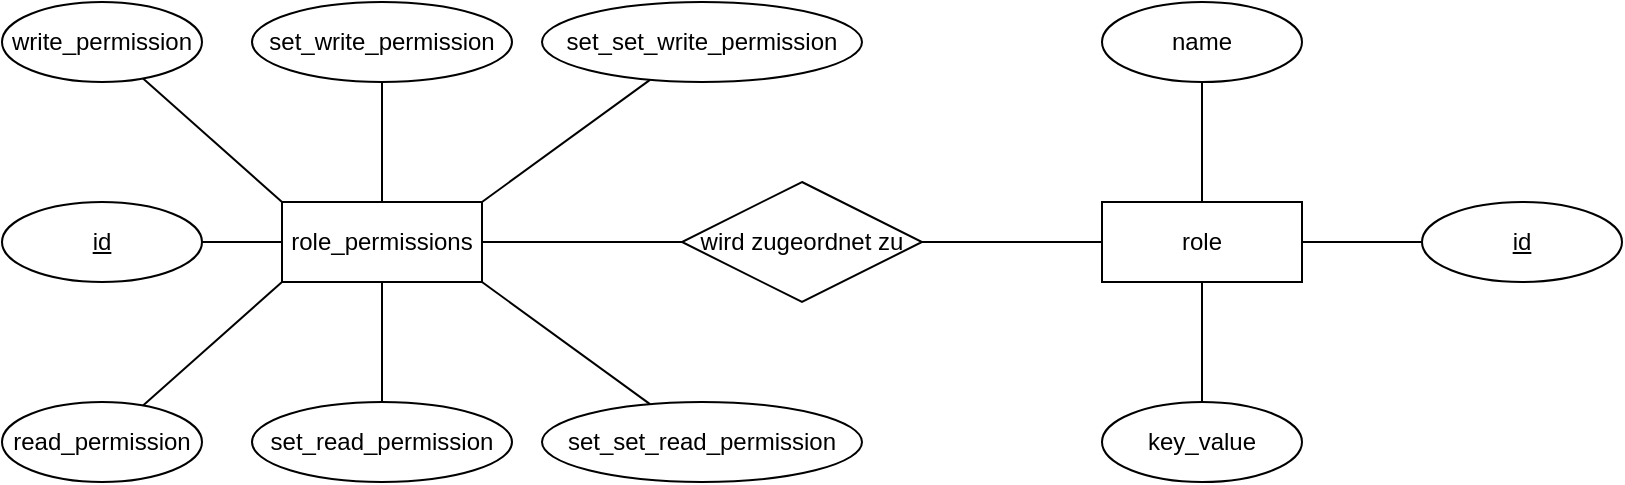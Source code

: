 <mxfile>
    <diagram id="jXngduL03JyhddkyPiTF" name="Page-1">
        <mxGraphModel dx="1094" dy="524" grid="1" gridSize="10" guides="1" tooltips="1" connect="1" arrows="1" fold="1" page="1" pageScale="1" pageWidth="850" pageHeight="1100" math="0" shadow="0">
            <root>
                <mxCell id="0"/>
                <mxCell id="1" parent="0"/>
                <mxCell id="20" style="edgeStyle=none;html=1;entryX=0;entryY=0.5;entryDx=0;entryDy=0;endArrow=none;endFill=0;" edge="1" parent="1" source="2" target="18">
                    <mxGeometry relative="1" as="geometry"/>
                </mxCell>
                <mxCell id="2" value="role_permissions" style="whiteSpace=wrap;html=1;align=center;" vertex="1" parent="1">
                    <mxGeometry x="150" y="220" width="100" height="40" as="geometry"/>
                </mxCell>
                <mxCell id="3" style="edgeStyle=none;html=1;entryX=0;entryY=0.5;entryDx=0;entryDy=0;endArrow=none;endFill=0;" edge="1" parent="1" source="4" target="2">
                    <mxGeometry relative="1" as="geometry"/>
                </mxCell>
                <mxCell id="4" value="id" style="ellipse;whiteSpace=wrap;html=1;align=center;fontStyle=4;" vertex="1" parent="1">
                    <mxGeometry x="10" y="220" width="100" height="40" as="geometry"/>
                </mxCell>
                <mxCell id="5" style="edgeStyle=none;html=1;entryX=0;entryY=0;entryDx=0;entryDy=0;endArrow=none;endFill=0;" edge="1" parent="1" source="6" target="2">
                    <mxGeometry relative="1" as="geometry"/>
                </mxCell>
                <mxCell id="6" value="write_permission" style="ellipse;whiteSpace=wrap;html=1;align=center;" vertex="1" parent="1">
                    <mxGeometry x="10" y="120" width="100" height="40" as="geometry"/>
                </mxCell>
                <mxCell id="7" style="edgeStyle=none;html=1;entryX=0.5;entryY=0;entryDx=0;entryDy=0;endArrow=none;endFill=0;" edge="1" parent="1" source="8" target="2">
                    <mxGeometry relative="1" as="geometry"/>
                </mxCell>
                <mxCell id="8" value="set_write_permission" style="ellipse;whiteSpace=wrap;html=1;align=center;" vertex="1" parent="1">
                    <mxGeometry x="135" y="120" width="130" height="40" as="geometry"/>
                </mxCell>
                <mxCell id="9" style="edgeStyle=none;html=1;entryX=1;entryY=0;entryDx=0;entryDy=0;endArrow=none;endFill=0;" edge="1" parent="1" source="10" target="2">
                    <mxGeometry relative="1" as="geometry"/>
                </mxCell>
                <mxCell id="10" value="set_set_write_permission" style="ellipse;whiteSpace=wrap;html=1;align=center;" vertex="1" parent="1">
                    <mxGeometry x="280" y="120" width="160" height="40" as="geometry"/>
                </mxCell>
                <mxCell id="11" style="edgeStyle=none;html=1;entryX=0;entryY=1;entryDx=0;entryDy=0;endArrow=none;endFill=0;" edge="1" parent="1" source="12" target="2">
                    <mxGeometry relative="1" as="geometry"/>
                </mxCell>
                <mxCell id="12" value="read_permission" style="ellipse;whiteSpace=wrap;html=1;align=center;" vertex="1" parent="1">
                    <mxGeometry x="10" y="320" width="100" height="40" as="geometry"/>
                </mxCell>
                <mxCell id="13" style="edgeStyle=none;html=1;entryX=0.5;entryY=1;entryDx=0;entryDy=0;endArrow=none;endFill=0;" edge="1" parent="1" source="14" target="2">
                    <mxGeometry relative="1" as="geometry"/>
                </mxCell>
                <mxCell id="14" value="set_read_permission" style="ellipse;whiteSpace=wrap;html=1;align=center;" vertex="1" parent="1">
                    <mxGeometry x="135" y="320" width="130" height="40" as="geometry"/>
                </mxCell>
                <mxCell id="15" style="edgeStyle=none;html=1;entryX=1;entryY=1;entryDx=0;entryDy=0;endArrow=none;endFill=0;" edge="1" parent="1" source="16" target="2">
                    <mxGeometry relative="1" as="geometry"/>
                </mxCell>
                <mxCell id="16" value="set_set_read_permission" style="ellipse;whiteSpace=wrap;html=1;align=center;" vertex="1" parent="1">
                    <mxGeometry x="280" y="320" width="160" height="40" as="geometry"/>
                </mxCell>
                <mxCell id="17" value="role" style="whiteSpace=wrap;html=1;align=center;" vertex="1" parent="1">
                    <mxGeometry x="560" y="220" width="100" height="40" as="geometry"/>
                </mxCell>
                <mxCell id="19" style="edgeStyle=none;html=1;entryX=0;entryY=0.5;entryDx=0;entryDy=0;endArrow=none;endFill=0;" edge="1" parent="1" source="18" target="17">
                    <mxGeometry relative="1" as="geometry"/>
                </mxCell>
                <mxCell id="18" value="wird zugeordnet zu" style="shape=rhombus;perimeter=rhombusPerimeter;whiteSpace=wrap;html=1;align=center;" vertex="1" parent="1">
                    <mxGeometry x="350" y="210" width="120" height="60" as="geometry"/>
                </mxCell>
                <mxCell id="24" style="edgeStyle=none;html=1;entryX=0.5;entryY=0;entryDx=0;entryDy=0;endArrow=none;endFill=0;" edge="1" parent="1" source="21" target="17">
                    <mxGeometry relative="1" as="geometry"/>
                </mxCell>
                <mxCell id="21" value="name" style="ellipse;whiteSpace=wrap;html=1;align=center;" vertex="1" parent="1">
                    <mxGeometry x="560" y="120" width="100" height="40" as="geometry"/>
                </mxCell>
                <mxCell id="23" style="edgeStyle=none;html=1;entryX=1;entryY=0.5;entryDx=0;entryDy=0;endArrow=none;endFill=0;" edge="1" parent="1" source="22" target="17">
                    <mxGeometry relative="1" as="geometry"/>
                </mxCell>
                <mxCell id="22" value="id" style="ellipse;whiteSpace=wrap;html=1;align=center;fontStyle=4;" vertex="1" parent="1">
                    <mxGeometry x="720" y="220" width="100" height="40" as="geometry"/>
                </mxCell>
                <mxCell id="26" style="edgeStyle=none;html=1;entryX=0.5;entryY=1;entryDx=0;entryDy=0;endArrow=none;endFill=0;" edge="1" parent="1" source="25" target="17">
                    <mxGeometry relative="1" as="geometry"/>
                </mxCell>
                <mxCell id="25" value="key_value" style="ellipse;whiteSpace=wrap;html=1;align=center;" vertex="1" parent="1">
                    <mxGeometry x="560" y="320" width="100" height="40" as="geometry"/>
                </mxCell>
            </root>
        </mxGraphModel>
    </diagram>
</mxfile>